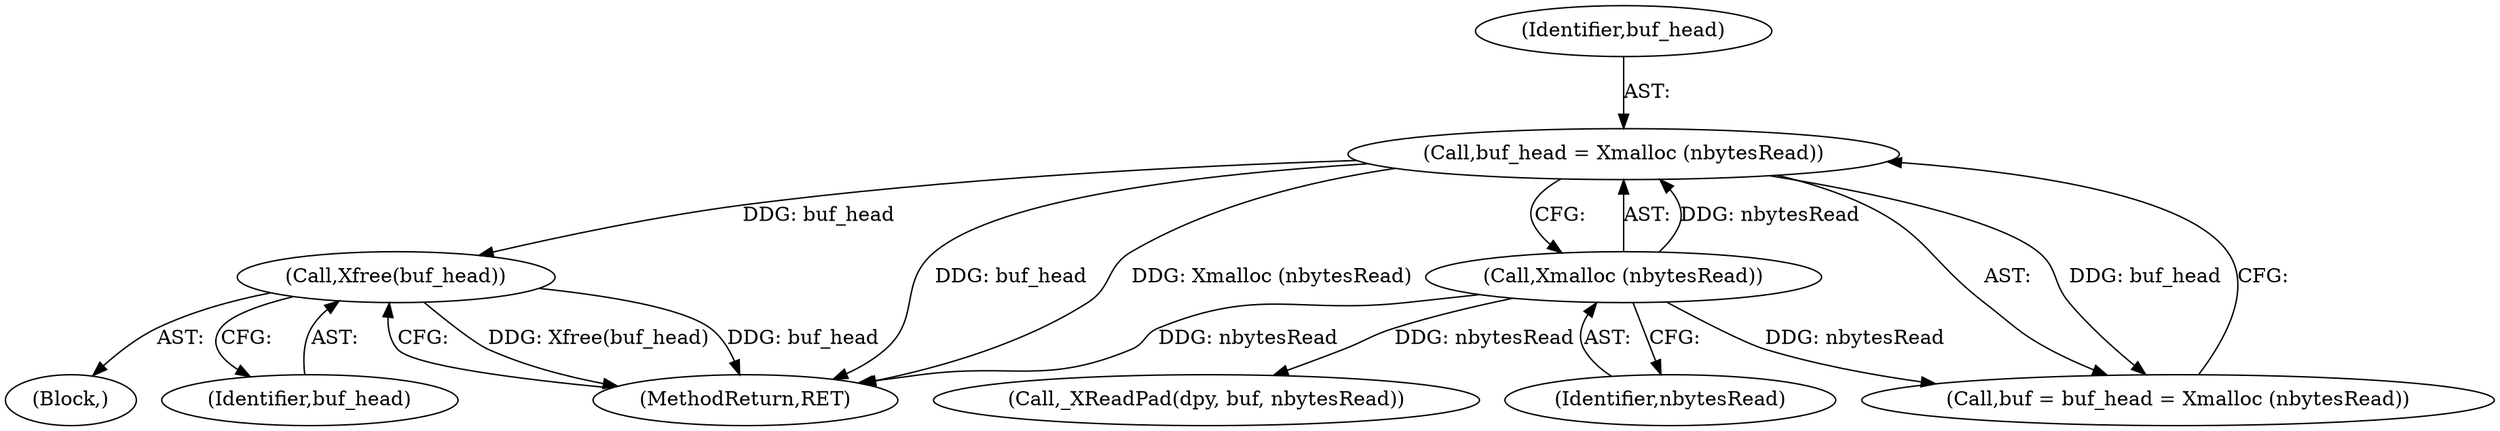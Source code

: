 digraph "0_libXrandr_a0df3e1c7728205e5c7650b2e6dce684139254a6@API" {
"1000461" [label="(Call,Xfree(buf_head))"];
"1000268" [label="(Call,buf_head = Xmalloc (nbytesRead))"];
"1000270" [label="(Call,Xmalloc (nbytesRead))"];
"1000271" [label="(Identifier,nbytesRead)"];
"1000462" [label="(Identifier,buf_head)"];
"1000463" [label="(MethodReturn,RET)"];
"1000270" [label="(Call,Xmalloc (nbytesRead))"];
"1000266" [label="(Call,buf = buf_head = Xmalloc (nbytesRead))"];
"1000269" [label="(Identifier,buf_head)"];
"1000299" [label="(Call,_XReadPad(dpy, buf, nbytesRead))"];
"1000268" [label="(Call,buf_head = Xmalloc (nbytesRead))"];
"1000105" [label="(Block,)"];
"1000461" [label="(Call,Xfree(buf_head))"];
"1000461" -> "1000105"  [label="AST: "];
"1000461" -> "1000462"  [label="CFG: "];
"1000462" -> "1000461"  [label="AST: "];
"1000463" -> "1000461"  [label="CFG: "];
"1000461" -> "1000463"  [label="DDG: Xfree(buf_head)"];
"1000461" -> "1000463"  [label="DDG: buf_head"];
"1000268" -> "1000461"  [label="DDG: buf_head"];
"1000268" -> "1000266"  [label="AST: "];
"1000268" -> "1000270"  [label="CFG: "];
"1000269" -> "1000268"  [label="AST: "];
"1000270" -> "1000268"  [label="AST: "];
"1000266" -> "1000268"  [label="CFG: "];
"1000268" -> "1000463"  [label="DDG: buf_head"];
"1000268" -> "1000463"  [label="DDG: Xmalloc (nbytesRead)"];
"1000268" -> "1000266"  [label="DDG: buf_head"];
"1000270" -> "1000268"  [label="DDG: nbytesRead"];
"1000270" -> "1000271"  [label="CFG: "];
"1000271" -> "1000270"  [label="AST: "];
"1000270" -> "1000463"  [label="DDG: nbytesRead"];
"1000270" -> "1000266"  [label="DDG: nbytesRead"];
"1000270" -> "1000299"  [label="DDG: nbytesRead"];
}
